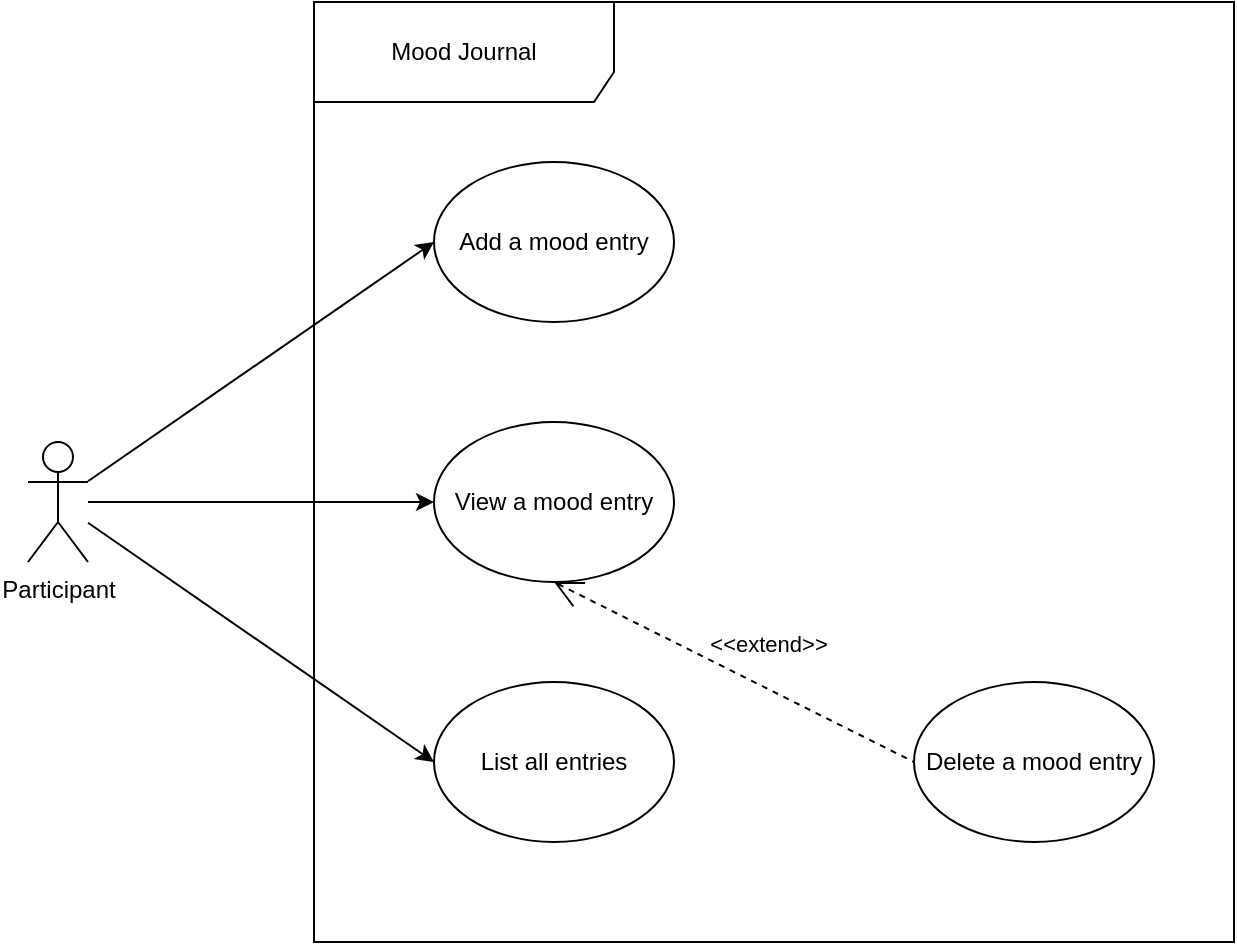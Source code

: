 <mxfile version="12.9.13" type="device"><diagram id="MPzVk85SoiUDYI2aGzaJ" name="Mood Journal"><mxGraphModel dx="1106" dy="1003" grid="1" gridSize="10" guides="1" tooltips="1" connect="1" arrows="1" fold="1" page="1" pageScale="1" pageWidth="827" pageHeight="1169" math="0" shadow="0"><root><mxCell id="0"/><mxCell id="1" parent="0"/><mxCell id="8ZvXLqT2ydjNxi2zeX_P-25" value="Participant" style="shape=umlActor;verticalLabelPosition=bottom;labelBackgroundColor=#ffffff;verticalAlign=top;html=1;" parent="1" vertex="1"><mxGeometry x="40" y="260" width="30" height="60" as="geometry"/></mxCell><mxCell id="8ZvXLqT2ydjNxi2zeX_P-31" value="" style="endArrow=classic;html=1;entryX=0;entryY=0.5;entryDx=0;entryDy=0;" parent="1" source="8ZvXLqT2ydjNxi2zeX_P-25" target="8ZvXLqT2ydjNxi2zeX_P-27" edge="1"><mxGeometry width="50" height="50" relative="1" as="geometry"><mxPoint x="100" y="270" as="sourcePoint"/><mxPoint x="170.711" y="220" as="targetPoint"/></mxGeometry></mxCell><mxCell id="8ZvXLqT2ydjNxi2zeX_P-32" value="" style="endArrow=classic;html=1;entryX=0;entryY=0.5;entryDx=0;entryDy=0;" parent="1" source="8ZvXLqT2ydjNxi2zeX_P-25" target="8ZvXLqT2ydjNxi2zeX_P-26" edge="1"><mxGeometry width="50" height="50" relative="1" as="geometry"><mxPoint x="100" y="270" as="sourcePoint"/><mxPoint x="170.711" y="220" as="targetPoint"/></mxGeometry></mxCell><mxCell id="8ZvXLqT2ydjNxi2zeX_P-39" value="" style="group" parent="1" vertex="1" connectable="0"><mxGeometry x="183" y="40" width="460" height="470" as="geometry"/></mxCell><mxCell id="8ZvXLqT2ydjNxi2zeX_P-24" value="Mood Journal" style="shape=umlFrame;whiteSpace=wrap;html=1;width=150;height=50;" parent="8ZvXLqT2ydjNxi2zeX_P-39" vertex="1"><mxGeometry width="460" height="470" as="geometry"/></mxCell><mxCell id="8ZvXLqT2ydjNxi2zeX_P-26" value="Add a mood entry" style="ellipse;whiteSpace=wrap;html=1;" parent="8ZvXLqT2ydjNxi2zeX_P-39" vertex="1"><mxGeometry x="60" y="80" width="120" height="80" as="geometry"/></mxCell><mxCell id="8ZvXLqT2ydjNxi2zeX_P-27" value="View a mood entry" style="ellipse;whiteSpace=wrap;html=1;" parent="8ZvXLqT2ydjNxi2zeX_P-39" vertex="1"><mxGeometry x="60" y="210" width="120" height="80" as="geometry"/></mxCell><mxCell id="8ZvXLqT2ydjNxi2zeX_P-29" value="Delete a mood entry" style="ellipse;whiteSpace=wrap;html=1;" parent="8ZvXLqT2ydjNxi2zeX_P-39" vertex="1"><mxGeometry x="300" y="340" width="120" height="80" as="geometry"/></mxCell><mxCell id="2vAYb1ep1qT6lDx6R0ax-1" value="&amp;lt;&amp;lt;extend&amp;gt;&amp;gt;" style="edgeStyle=none;html=1;startArrow=open;endArrow=none;startSize=12;verticalAlign=bottom;dashed=1;labelBackgroundColor=none;entryX=0;entryY=0.5;entryDx=0;entryDy=0;exitX=0.5;exitY=1;exitDx=0;exitDy=0;" parent="8ZvXLqT2ydjNxi2zeX_P-39" source="8ZvXLqT2ydjNxi2zeX_P-27" target="8ZvXLqT2ydjNxi2zeX_P-29" edge="1"><mxGeometry x="0.129" y="12" width="160" relative="1" as="geometry"><mxPoint x="190" y="260" as="sourcePoint"/><mxPoint x="310" y="260" as="targetPoint"/><mxPoint as="offset"/></mxGeometry></mxCell><mxCell id="yndHFZMWFH5NnP-lRZcs-7" value="List all entries" style="ellipse;whiteSpace=wrap;html=1;" vertex="1" parent="8ZvXLqT2ydjNxi2zeX_P-39"><mxGeometry x="60" y="340" width="120" height="80" as="geometry"/></mxCell><mxCell id="yndHFZMWFH5NnP-lRZcs-9" value="" style="endArrow=classic;html=1;entryX=0;entryY=0.5;entryDx=0;entryDy=0;" edge="1" parent="1" source="8ZvXLqT2ydjNxi2zeX_P-25" target="yndHFZMWFH5NnP-lRZcs-7"><mxGeometry width="50" height="50" relative="1" as="geometry"><mxPoint x="80" y="334.818" as="sourcePoint"/><mxPoint x="253" y="215.19" as="targetPoint"/></mxGeometry></mxCell></root></mxGraphModel></diagram></mxfile>